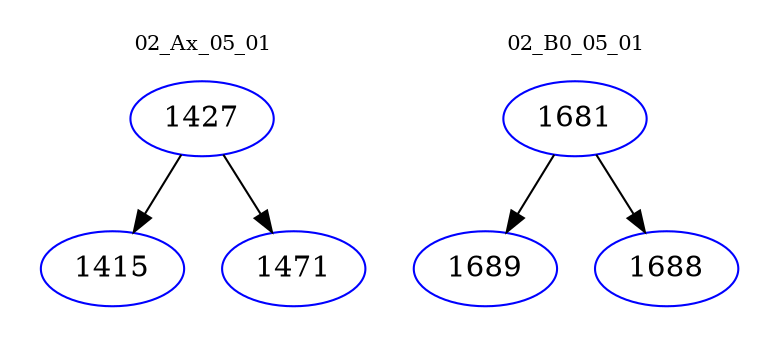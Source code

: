 digraph{
subgraph cluster_0 {
color = white
label = "02_Ax_05_01";
fontsize=10;
T0_1427 [label="1427", color="blue"]
T0_1427 -> T0_1415 [color="black"]
T0_1415 [label="1415", color="blue"]
T0_1427 -> T0_1471 [color="black"]
T0_1471 [label="1471", color="blue"]
}
subgraph cluster_1 {
color = white
label = "02_B0_05_01";
fontsize=10;
T1_1681 [label="1681", color="blue"]
T1_1681 -> T1_1689 [color="black"]
T1_1689 [label="1689", color="blue"]
T1_1681 -> T1_1688 [color="black"]
T1_1688 [label="1688", color="blue"]
}
}
